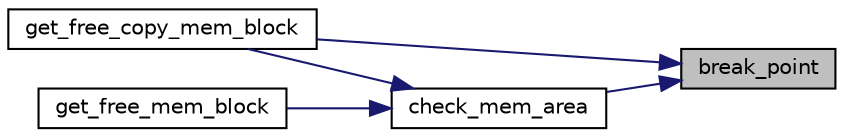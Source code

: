 digraph "break_point"
{
 // LATEX_PDF_SIZE
  edge [fontname="Helvetica",fontsize="10",labelfontname="Helvetica",labelfontsize="10"];
  node [fontname="Helvetica",fontsize="10",shape=record];
  rankdir="RL";
  Node1 [label="break_point",height=0.2,width=0.4,color="black", fillcolor="grey75", style="filled", fontcolor="black",tooltip=" "];
  Node1 -> Node2 [dir="back",color="midnightblue",fontsize="10",style="solid",fontname="Helvetica"];
  Node2 [label="check_mem_area",height=0.2,width=0.4,color="black", fillcolor="white", style="filled",URL="$mem__mngt_8c.html#a9c08ff87a681b6dca431178482618d08",tooltip=" "];
  Node2 -> Node3 [dir="back",color="midnightblue",fontsize="10",style="solid",fontname="Helvetica"];
  Node3 [label="get_free_copy_mem_block",height=0.2,width=0.4,color="black", fillcolor="white", style="filled",URL="$mem__mngt_8c.html#a9ddce933b5fbc305075154fcb1f198c9",tooltip=" "];
  Node2 -> Node4 [dir="back",color="midnightblue",fontsize="10",style="solid",fontname="Helvetica"];
  Node4 [label="get_free_mem_block",height=0.2,width=0.4,color="black", fillcolor="white", style="filled",URL="$mem__mngt_8c.html#a85fb68319f6438589b3c1765935e6e8f",tooltip=" "];
  Node1 -> Node3 [dir="back",color="midnightblue",fontsize="10",style="solid",fontname="Helvetica"];
}

